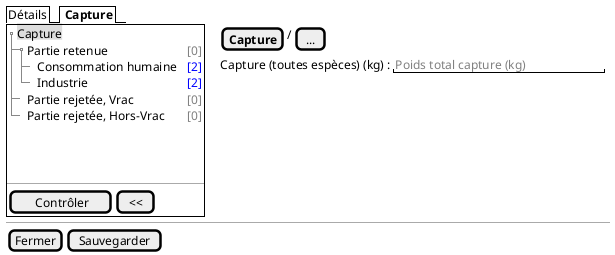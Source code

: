 @startsalt
{
  {/ Détails | <b> Capture }
  {+
   {T
       + <back:#DDD>Capture    | .
       ++ Partie retenue       | <color:gray>[0]
       +++ Consommation humaine | <color:blue>[2]
       +++ Industrie | <color:blue>[2]
       ++ Partie rejetée, Vrac | <color:gray>[0]
       ++ Partie rejetée, Hors-Vrac | <color:gray>[0]
   }
    .
    .
    .
   --
   {
      [<&checkmark> Contrôler] | [ << ]
   }
  } | . | {
    { [<b>Capture] | / | [...]}

    {Capture (toutes espèces) (kg) : | " <color:gray>Poids total capture (kg) " }
  }

  -- | -- | --
  { [Fermer] | [Sauvegarder] }
}
@endsalt

